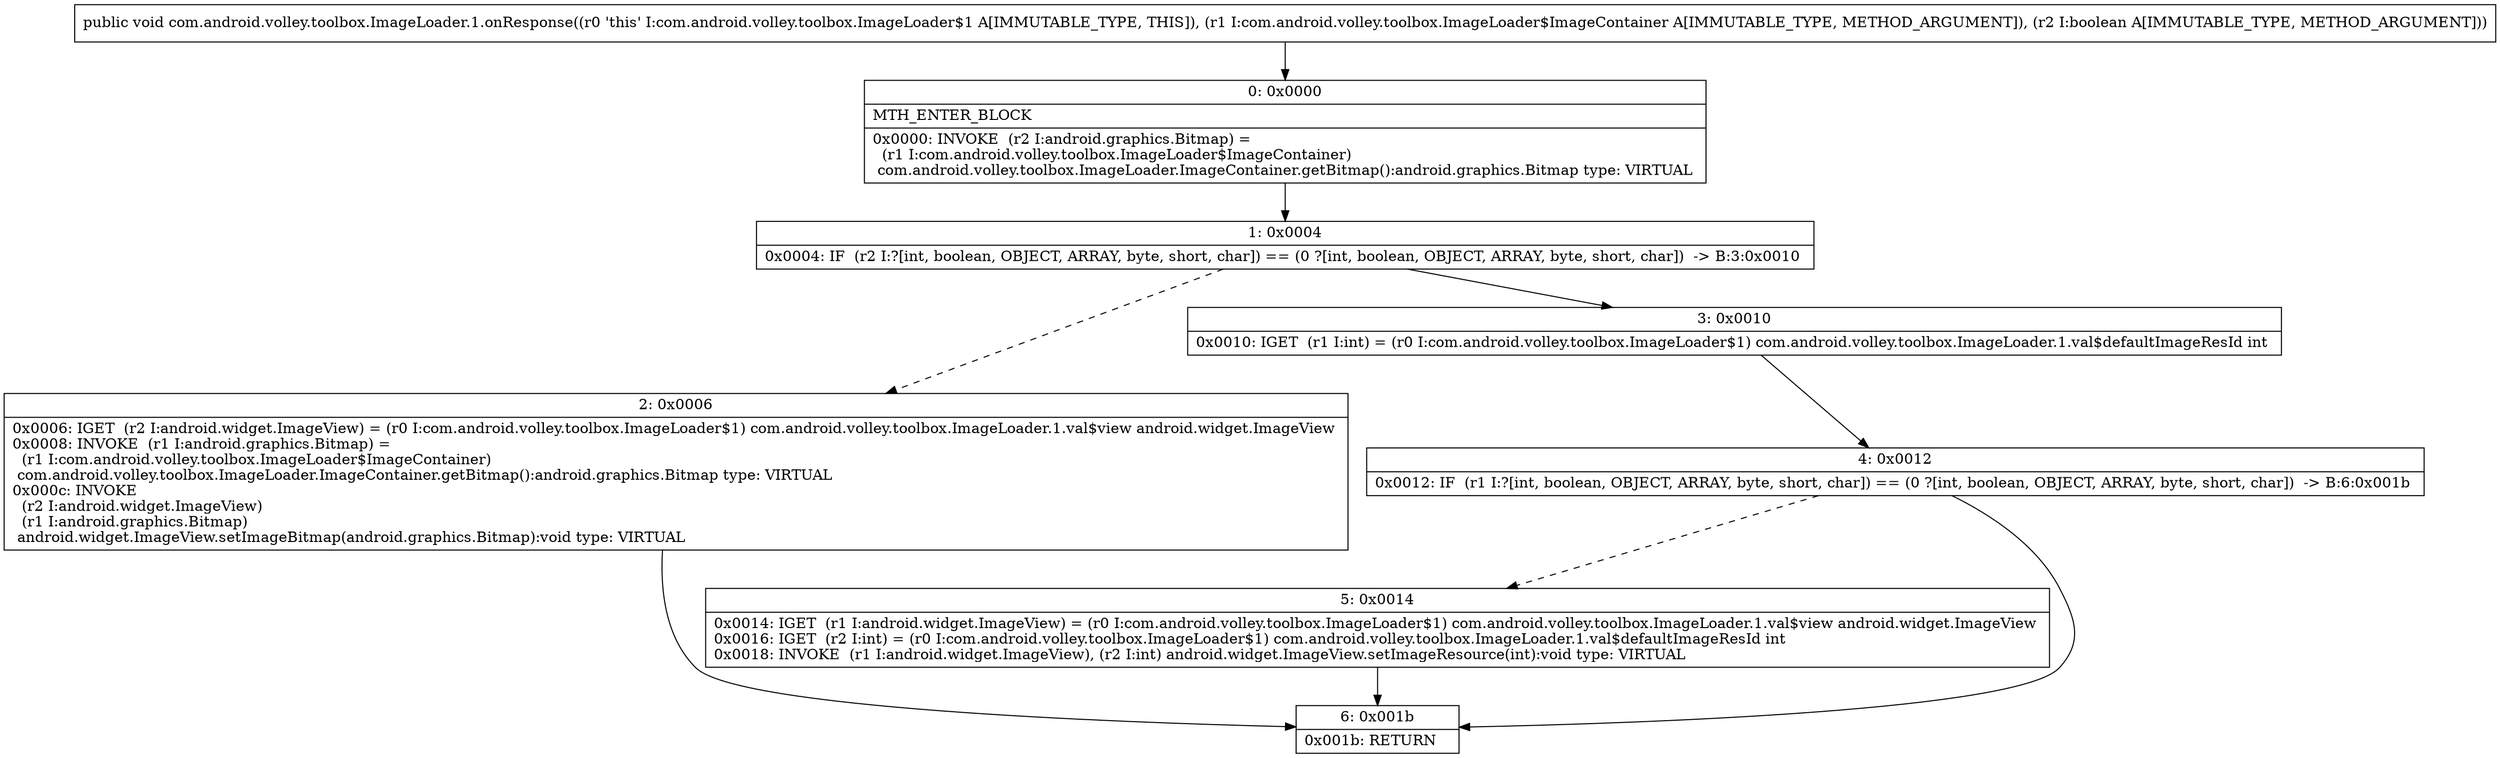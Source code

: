 digraph "CFG forcom.android.volley.toolbox.ImageLoader.1.onResponse(Lcom\/android\/volley\/toolbox\/ImageLoader$ImageContainer;Z)V" {
Node_0 [shape=record,label="{0\:\ 0x0000|MTH_ENTER_BLOCK\l|0x0000: INVOKE  (r2 I:android.graphics.Bitmap) = \l  (r1 I:com.android.volley.toolbox.ImageLoader$ImageContainer)\l com.android.volley.toolbox.ImageLoader.ImageContainer.getBitmap():android.graphics.Bitmap type: VIRTUAL \l}"];
Node_1 [shape=record,label="{1\:\ 0x0004|0x0004: IF  (r2 I:?[int, boolean, OBJECT, ARRAY, byte, short, char]) == (0 ?[int, boolean, OBJECT, ARRAY, byte, short, char])  \-\> B:3:0x0010 \l}"];
Node_2 [shape=record,label="{2\:\ 0x0006|0x0006: IGET  (r2 I:android.widget.ImageView) = (r0 I:com.android.volley.toolbox.ImageLoader$1) com.android.volley.toolbox.ImageLoader.1.val$view android.widget.ImageView \l0x0008: INVOKE  (r1 I:android.graphics.Bitmap) = \l  (r1 I:com.android.volley.toolbox.ImageLoader$ImageContainer)\l com.android.volley.toolbox.ImageLoader.ImageContainer.getBitmap():android.graphics.Bitmap type: VIRTUAL \l0x000c: INVOKE  \l  (r2 I:android.widget.ImageView)\l  (r1 I:android.graphics.Bitmap)\l android.widget.ImageView.setImageBitmap(android.graphics.Bitmap):void type: VIRTUAL \l}"];
Node_3 [shape=record,label="{3\:\ 0x0010|0x0010: IGET  (r1 I:int) = (r0 I:com.android.volley.toolbox.ImageLoader$1) com.android.volley.toolbox.ImageLoader.1.val$defaultImageResId int \l}"];
Node_4 [shape=record,label="{4\:\ 0x0012|0x0012: IF  (r1 I:?[int, boolean, OBJECT, ARRAY, byte, short, char]) == (0 ?[int, boolean, OBJECT, ARRAY, byte, short, char])  \-\> B:6:0x001b \l}"];
Node_5 [shape=record,label="{5\:\ 0x0014|0x0014: IGET  (r1 I:android.widget.ImageView) = (r0 I:com.android.volley.toolbox.ImageLoader$1) com.android.volley.toolbox.ImageLoader.1.val$view android.widget.ImageView \l0x0016: IGET  (r2 I:int) = (r0 I:com.android.volley.toolbox.ImageLoader$1) com.android.volley.toolbox.ImageLoader.1.val$defaultImageResId int \l0x0018: INVOKE  (r1 I:android.widget.ImageView), (r2 I:int) android.widget.ImageView.setImageResource(int):void type: VIRTUAL \l}"];
Node_6 [shape=record,label="{6\:\ 0x001b|0x001b: RETURN   \l}"];
MethodNode[shape=record,label="{public void com.android.volley.toolbox.ImageLoader.1.onResponse((r0 'this' I:com.android.volley.toolbox.ImageLoader$1 A[IMMUTABLE_TYPE, THIS]), (r1 I:com.android.volley.toolbox.ImageLoader$ImageContainer A[IMMUTABLE_TYPE, METHOD_ARGUMENT]), (r2 I:boolean A[IMMUTABLE_TYPE, METHOD_ARGUMENT])) }"];
MethodNode -> Node_0;
Node_0 -> Node_1;
Node_1 -> Node_2[style=dashed];
Node_1 -> Node_3;
Node_2 -> Node_6;
Node_3 -> Node_4;
Node_4 -> Node_5[style=dashed];
Node_4 -> Node_6;
Node_5 -> Node_6;
}


